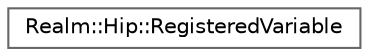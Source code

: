 digraph "Graphical Class Hierarchy"
{
 // LATEX_PDF_SIZE
  bgcolor="transparent";
  edge [fontname=Helvetica,fontsize=10,labelfontname=Helvetica,labelfontsize=10];
  node [fontname=Helvetica,fontsize=10,shape=box,height=0.2,width=0.4];
  rankdir="LR";
  Node0 [id="Node000000",label="Realm::Hip::RegisteredVariable",height=0.2,width=0.4,color="grey40", fillcolor="white", style="filled",URL="$structRealm_1_1Hip_1_1RegisteredVariable.html",tooltip=" "];
}
